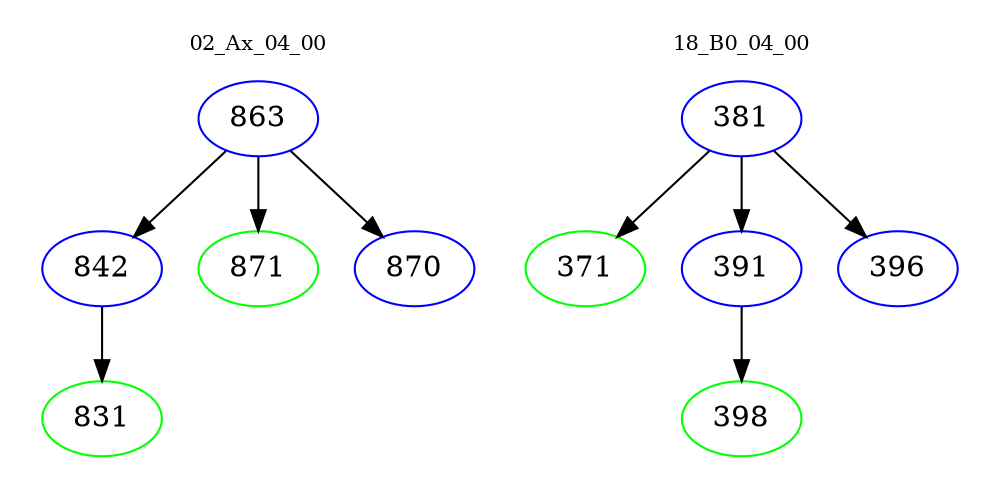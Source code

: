 digraph{
subgraph cluster_0 {
color = white
label = "02_Ax_04_00";
fontsize=10;
T0_863 [label="863", color="blue"]
T0_863 -> T0_842 [color="black"]
T0_842 [label="842", color="blue"]
T0_842 -> T0_831 [color="black"]
T0_831 [label="831", color="green"]
T0_863 -> T0_871 [color="black"]
T0_871 [label="871", color="green"]
T0_863 -> T0_870 [color="black"]
T0_870 [label="870", color="blue"]
}
subgraph cluster_1 {
color = white
label = "18_B0_04_00";
fontsize=10;
T1_381 [label="381", color="blue"]
T1_381 -> T1_371 [color="black"]
T1_371 [label="371", color="green"]
T1_381 -> T1_391 [color="black"]
T1_391 [label="391", color="blue"]
T1_391 -> T1_398 [color="black"]
T1_398 [label="398", color="green"]
T1_381 -> T1_396 [color="black"]
T1_396 [label="396", color="blue"]
}
}
